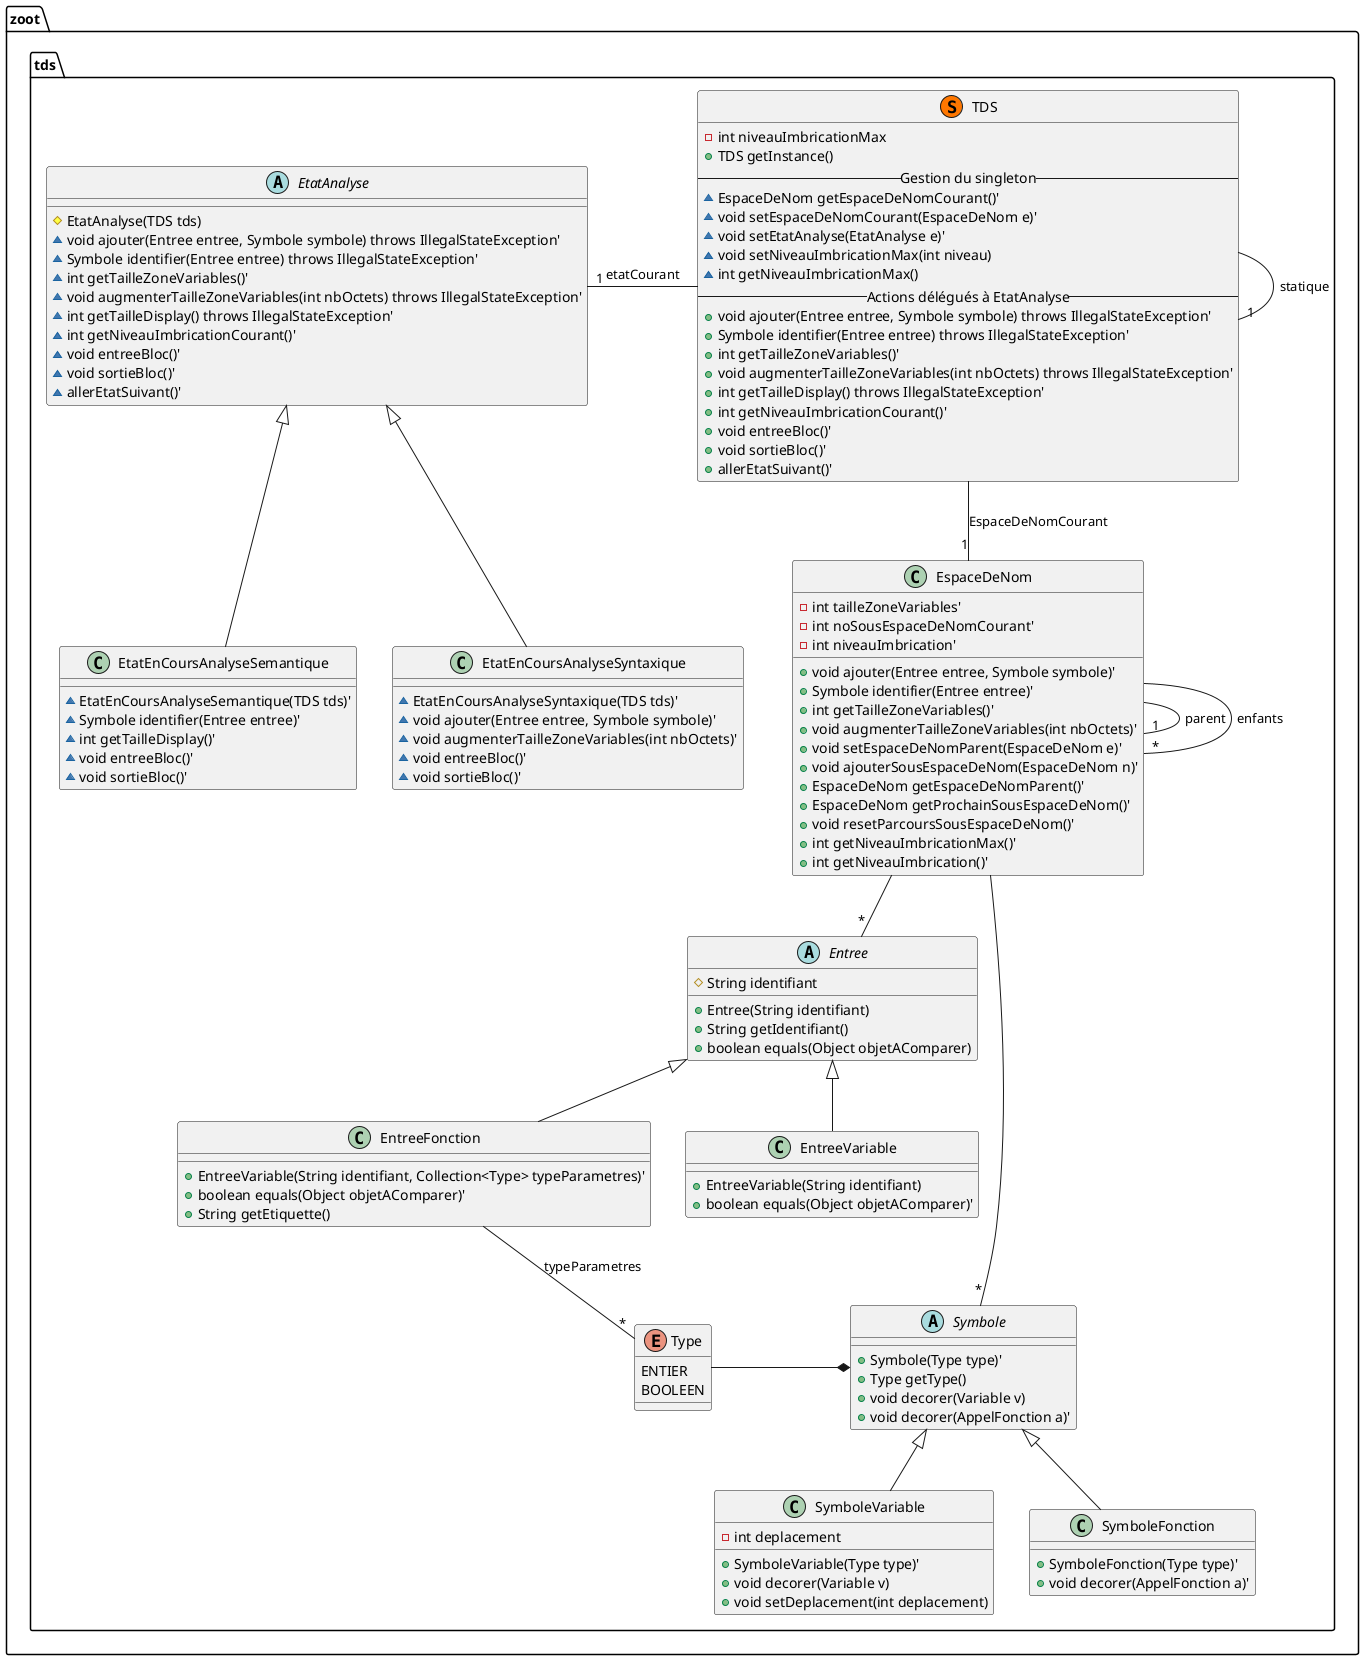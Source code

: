 @startuml "tds"

namespace zoot.tds {
  ' Includes

  ' Classes
  class TDS << (S,#FF7700) >> {
    - int niveauImbricationMax
    + TDS getInstance()
    -- Gestion du singleton --
    ~ EspaceDeNom getEspaceDeNomCourant()'
    ~ void setEspaceDeNomCourant(EspaceDeNom e)'
    ~ void setEtatAnalyse(EtatAnalyse e)'
    ~ void setNiveauImbricationMax(int niveau)
    ~ int getNiveauImbricationMax()
    -- Actions délégués à EtatAnalyse --
    + void ajouter(Entree entree, Symbole symbole) throws IllegalStateException'
    + Symbole identifier(Entree entree) throws IllegalStateException'
    + int getTailleZoneVariables()'
    + void augmenterTailleZoneVariables(int nbOctets) throws IllegalStateException'
    + int getTailleDisplay() throws IllegalStateException'
    + int getNiveauImbricationCourant()'
    + void entreeBloc()'
    + void sortieBloc()'
    + allerEtatSuivant()'
  }

  class EspaceDeNom {
    - int tailleZoneVariables'
    - int noSousEspaceDeNomCourant'
    - int niveauImbrication'
    + void ajouter(Entree entree, Symbole symbole)'
    + Symbole identifier(Entree entree)'
    + int getTailleZoneVariables()'
    + void augmenterTailleZoneVariables(int nbOctets)'
    + void setEspaceDeNomParent(EspaceDeNom e)'
    + void ajouterSousEspaceDeNom(EspaceDeNom n)'
    + EspaceDeNom getEspaceDeNomParent()'
    + EspaceDeNom getProchainSousEspaceDeNom()'
    + void resetParcoursSousEspaceDeNom()'
    + int getNiveauImbricationMax()'
    + int getNiveauImbrication()'
  }

  abstract EtatAnalyse {
    # EtatAnalyse(TDS tds)
    ~ void ajouter(Entree entree, Symbole symbole) throws IllegalStateException'
    ~ Symbole identifier(Entree entree) throws IllegalStateException'
    ~ int getTailleZoneVariables()'
    ~ void augmenterTailleZoneVariables(int nbOctets) throws IllegalStateException'
    ~ int getTailleDisplay() throws IllegalStateException'
    ~ int getNiveauImbricationCourant()'
    ~ void entreeBloc()'
    ~ void sortieBloc()'
    ~ allerEtatSuivant()'
  }

  class EtatEnCoursAnalyseSyntaxique {
    ~ EtatEnCoursAnalyseSyntaxique(TDS tds)'
    ~ void ajouter(Entree entree, Symbole symbole)'
    ~ void augmenterTailleZoneVariables(int nbOctets)'
    ~ void entreeBloc()'
    ~ void sortieBloc()'
  }

  class EtatEnCoursAnalyseSemantique {
    ~ EtatEnCoursAnalyseSemantique(TDS tds)'
    ~ Symbole identifier(Entree entree)'
    ~ int getTailleDisplay()'
    ~ void entreeBloc()'
    ~ void sortieBloc()'
  }

  abstract class Entree {
    # String identifiant
    + Entree(String identifiant)
    + String getIdentifiant()
    + boolean equals(Object objetAComparer)
  }

  class EntreeVariable {
    + EntreeVariable(String identifiant)
    + boolean equals(Object objetAComparer)'
  }

  class EntreeFonction {
    + EntreeVariable(String identifiant, Collection<Type> typeParametres)'
    + boolean equals(Object objetAComparer)'
    + String getEtiquette()
  }

  abstract class Symbole {
    + Symbole(Type type)'
    + Type getType()
    + void decorer(Variable v)
    + void decorer(AppelFonction a)'
  }

  class SymboleVariable {
    - int deplacement
    + SymboleVariable(Type type)'
    + void decorer(Variable v)
    + void setDeplacement(int deplacement)
  }

  class SymboleFonction {
    + SymboleFonction(Type type)'
    + void decorer(AppelFonction a)'
  }

  enum Type {
    ENTIER
    BOOLEEN
  }

  ' Relations entre les classes
  TDS --"1" TDS : statique
  TDS --"1" EspaceDeNom : EspaceDeNomCourant
  TDS -left-"1" EtatAnalyse : etatCourant
  EspaceDeNom --"*" Entree
  EspaceDeNom --"*" Symbole
  Symbole *-left- Type
  SymboleVariable -up-|> Symbole
  EntreeVariable -up-|> Entree
  SymboleFonction -up-|> Symbole
  EntreeFonction -up-|> Entree
  EntreeFonction --"*" Type : typeParametres
  EtatEnCoursAnalyseSemantique -up-|> EtatAnalyse
  EtatEnCoursAnalyseSyntaxique -up-|> EtatAnalyse
  EspaceDeNom --"1" EspaceDeNom : parent
  EspaceDeNom --"*" EspaceDeNom : enfants
}

@enduml
